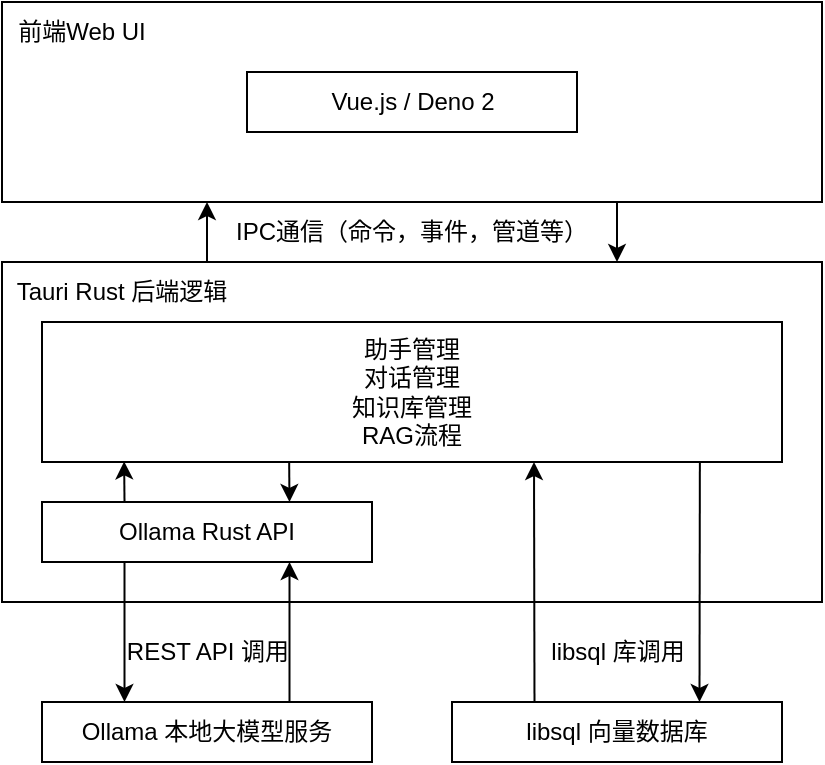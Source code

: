 <mxfile scale="3" border="0">
    <diagram id="3K3eIDOVHIDonhdETbXk" name="第 1 页">
        <mxGraphModel dx="605" dy="423" grid="1" gridSize="10" guides="1" tooltips="1" connect="1" arrows="1" fold="1" page="1" pageScale="1" pageWidth="827" pageHeight="1169" math="0" shadow="0">
            <root>
                <mxCell id="0"/>
                <mxCell id="1" parent="0"/>
                <mxCell id="11" style="edgeStyle=none;html=1;exitX=0.25;exitY=0;exitDx=0;exitDy=0;entryX=0.25;entryY=1;entryDx=0;entryDy=0;" parent="1" source="2" target="8" edge="1">
                    <mxGeometry relative="1" as="geometry"/>
                </mxCell>
                <mxCell id="2" value="" style="rounded=0;whiteSpace=wrap;html=1;" parent="1" vertex="1">
                    <mxGeometry x="200" y="230" width="410" height="170" as="geometry"/>
                </mxCell>
                <mxCell id="3" value="Tauri Rust 后端逻辑" style="text;html=1;align=center;verticalAlign=middle;whiteSpace=wrap;rounded=0;" parent="1" vertex="1">
                    <mxGeometry x="200" y="230" width="120" height="30" as="geometry"/>
                </mxCell>
                <mxCell id="4" value="助手管理&lt;div&gt;对话管理&lt;/div&gt;&lt;div&gt;知识库管理&lt;/div&gt;&lt;div&gt;RAG流程&lt;/div&gt;" style="rounded=0;whiteSpace=wrap;html=1;" parent="1" vertex="1">
                    <mxGeometry x="220" y="260" width="370" height="70" as="geometry"/>
                </mxCell>
                <mxCell id="14" style="edgeStyle=none;html=1;exitX=0.75;exitY=1;exitDx=0;exitDy=0;entryX=0.75;entryY=0;entryDx=0;entryDy=0;" parent="1" source="8" target="2" edge="1">
                    <mxGeometry relative="1" as="geometry"/>
                </mxCell>
                <mxCell id="8" value="" style="rounded=0;whiteSpace=wrap;html=1;" parent="1" vertex="1">
                    <mxGeometry x="200" y="100" width="410" height="100" as="geometry"/>
                </mxCell>
                <mxCell id="9" value="前端Web UI" style="text;html=1;align=center;verticalAlign=middle;whiteSpace=wrap;rounded=0;" parent="1" vertex="1">
                    <mxGeometry x="200" y="100" width="80" height="30" as="geometry"/>
                </mxCell>
                <mxCell id="10" value="Vue.js / Deno 2" style="rounded=0;whiteSpace=wrap;html=1;" parent="1" vertex="1">
                    <mxGeometry x="322.5" y="135" width="165" height="30" as="geometry"/>
                </mxCell>
                <mxCell id="12" value="IPC通信（命令，事件，管道等）" style="text;html=1;align=center;verticalAlign=middle;whiteSpace=wrap;rounded=0;" parent="1" vertex="1">
                    <mxGeometry x="310" y="200" width="190" height="30" as="geometry"/>
                </mxCell>
                <mxCell id="20" style="edgeStyle=none;html=1;exitX=0.25;exitY=1;exitDx=0;exitDy=0;entryX=0.25;entryY=0;entryDx=0;entryDy=0;" edge="1" parent="1" source="17" target="19">
                    <mxGeometry relative="1" as="geometry"/>
                </mxCell>
                <mxCell id="17" value="Ollama Rust API" style="rounded=0;whiteSpace=wrap;html=1;" vertex="1" parent="1">
                    <mxGeometry x="220" y="350" width="165" height="30" as="geometry"/>
                </mxCell>
                <mxCell id="21" style="edgeStyle=none;html=1;exitX=0.75;exitY=0;exitDx=0;exitDy=0;entryX=0.75;entryY=1;entryDx=0;entryDy=0;" edge="1" parent="1" source="19" target="17">
                    <mxGeometry relative="1" as="geometry"/>
                </mxCell>
                <mxCell id="19" value="Ollama 本地大模型服务" style="rounded=0;whiteSpace=wrap;html=1;" vertex="1" parent="1">
                    <mxGeometry x="220" y="450" width="165" height="30" as="geometry"/>
                </mxCell>
                <mxCell id="22" value="libsql 向量数据库" style="rounded=0;whiteSpace=wrap;html=1;" vertex="1" parent="1">
                    <mxGeometry x="425" y="450" width="165" height="30" as="geometry"/>
                </mxCell>
                <mxCell id="29" value="" style="endArrow=classic;html=1;exitX=0.25;exitY=0;exitDx=0;exitDy=0;" edge="1" parent="1" source="22">
                    <mxGeometry width="50" height="50" relative="1" as="geometry">
                        <mxPoint x="460" y="390" as="sourcePoint"/>
                        <mxPoint x="466" y="330" as="targetPoint"/>
                    </mxGeometry>
                </mxCell>
                <mxCell id="30" value="" style="endArrow=none;html=1;exitX=0.75;exitY=0;exitDx=0;exitDy=0;startArrow=classic;startFill=1;endFill=0;entryX=0.889;entryY=0.997;entryDx=0;entryDy=0;entryPerimeter=0;" edge="1" parent="1" source="22" target="4">
                    <mxGeometry width="50" height="50" relative="1" as="geometry">
                        <mxPoint x="540" y="420" as="sourcePoint"/>
                        <mxPoint x="540" y="330" as="targetPoint"/>
                    </mxGeometry>
                </mxCell>
                <mxCell id="31" value="REST API 调用" style="text;html=1;align=center;verticalAlign=middle;whiteSpace=wrap;rounded=0;" vertex="1" parent="1">
                    <mxGeometry x="207.5" y="410" width="190" height="30" as="geometry"/>
                </mxCell>
                <mxCell id="32" value="libsql 库调用" style="text;html=1;align=center;verticalAlign=middle;whiteSpace=wrap;rounded=0;" vertex="1" parent="1">
                    <mxGeometry x="412.5" y="410" width="190" height="30" as="geometry"/>
                </mxCell>
                <mxCell id="36" style="edgeStyle=none;html=1;exitX=0.25;exitY=0;exitDx=0;exitDy=0;entryX=0.111;entryY=0.996;entryDx=0;entryDy=0;entryPerimeter=0;" edge="1" parent="1" source="17" target="4">
                    <mxGeometry relative="1" as="geometry"/>
                </mxCell>
                <mxCell id="38" style="edgeStyle=none;html=1;exitX=0.334;exitY=0.996;exitDx=0;exitDy=0;entryX=0.75;entryY=0;entryDx=0;entryDy=0;exitPerimeter=0;" edge="1" parent="1" source="4" target="17">
                    <mxGeometry relative="1" as="geometry">
                        <mxPoint x="340" y="350" as="sourcePoint"/>
                        <mxPoint x="340" y="330" as="targetPoint"/>
                    </mxGeometry>
                </mxCell>
            </root>
        </mxGraphModel>
    </diagram>
</mxfile>
